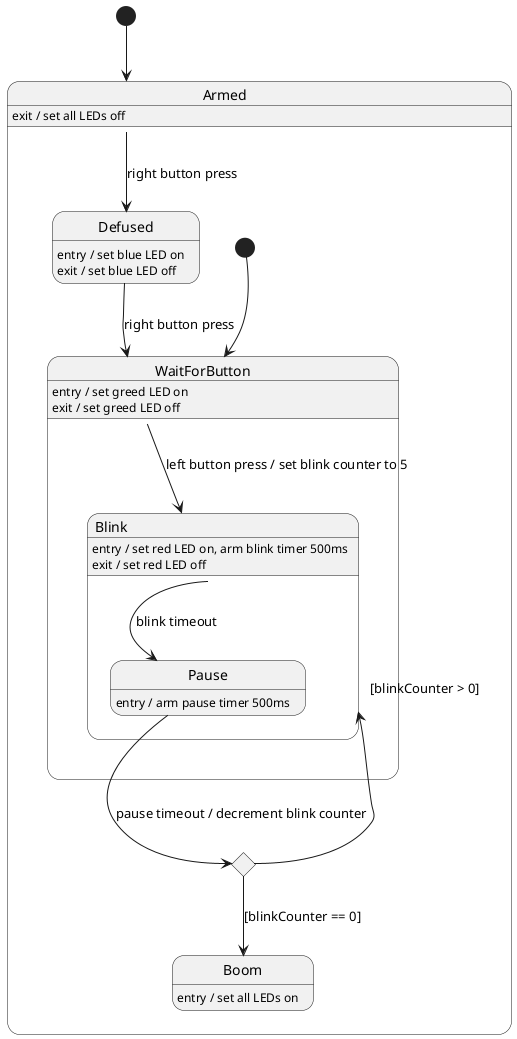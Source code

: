 @startuml time bomb
[*] --> Armed
state Armed {
    [*] --> WaitForButton
    Armed : exit / set all LEDs off
    Armed --> Defused : right button press
    state WaitForButton {
        WaitForButton : entry / set greed LED on
        WaitForButton : exit / set greed LED off
        WaitForButton --> Blink : left button press / set blink counter to 5
    }
    state Blink {
        Blink : entry / set red LED on, arm blink timer 500ms
        Blink : exit / set red LED off
        Blink --> Pause : blink timeout
    }
    state c <<choice>>
    state Pause {
        Pause : entry / arm pause timer 500ms
        Pause --> c : pause timeout / decrement blink counter
    }
    c --> Blink : [blinkCounter > 0]
    c --> Boom : [blinkCounter == 0]
    state Boom {
        Boom : entry / set all LEDs on
    }
}
state Defused {
    Defused : entry / set blue LED on
    Defused : exit / set blue LED off
    Defused --> WaitForButton : right button press
}
@enduml
